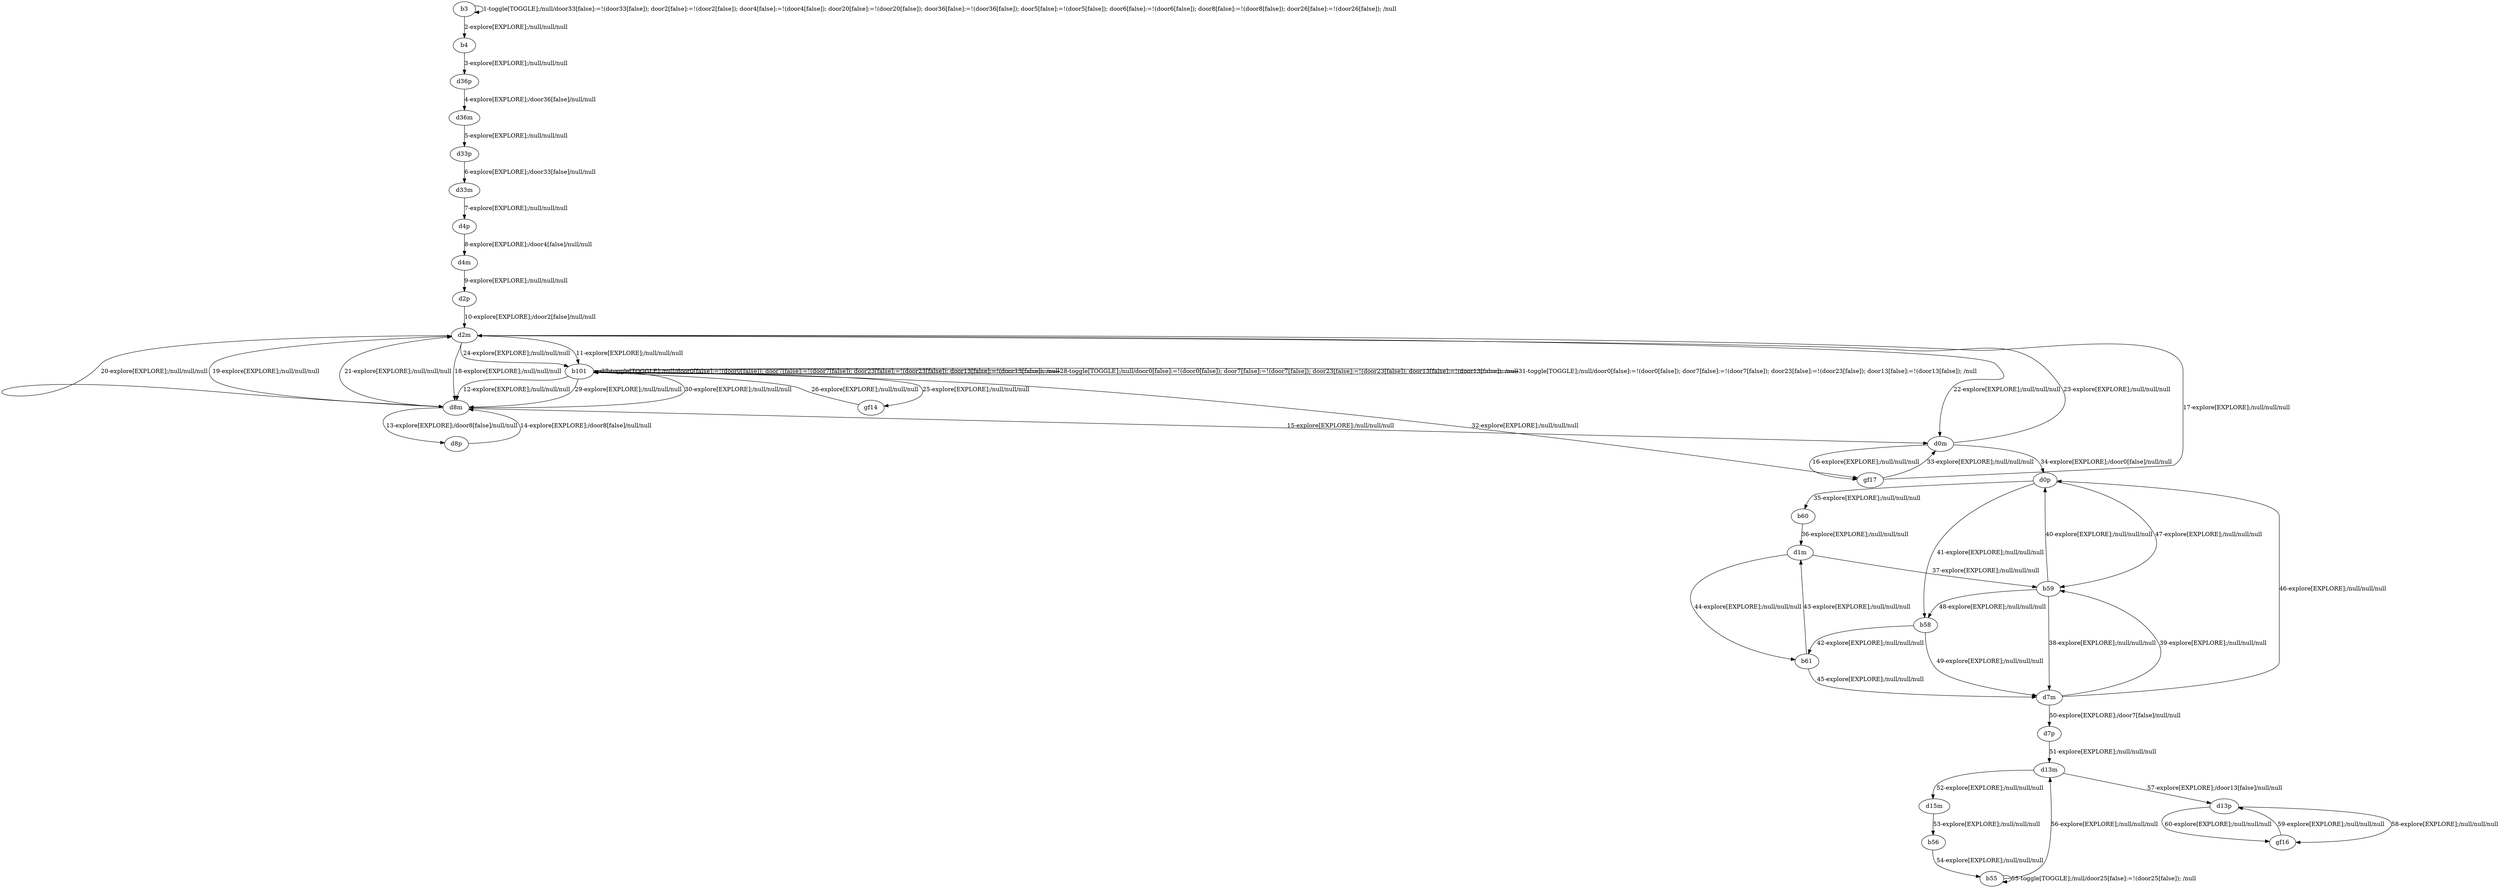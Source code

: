 # Total number of goals covered by this test: 1
# gf16 --> d13p

digraph g {
"b3" -> "b3" [label = "1-toggle[TOGGLE];/null/door33[false]:=!(door33[false]); door2[false]:=!(door2[false]); door4[false]:=!(door4[false]); door20[false]:=!(door20[false]); door36[false]:=!(door36[false]); door5[false]:=!(door5[false]); door6[false]:=!(door6[false]); door8[false]:=!(door8[false]); door26[false]:=!(door26[false]); /null"];
"b3" -> "b4" [label = "2-explore[EXPLORE];/null/null/null"];
"b4" -> "d36p" [label = "3-explore[EXPLORE];/null/null/null"];
"d36p" -> "d36m" [label = "4-explore[EXPLORE];/door36[false]/null/null"];
"d36m" -> "d33p" [label = "5-explore[EXPLORE];/null/null/null"];
"d33p" -> "d33m" [label = "6-explore[EXPLORE];/door33[false]/null/null"];
"d33m" -> "d4p" [label = "7-explore[EXPLORE];/null/null/null"];
"d4p" -> "d4m" [label = "8-explore[EXPLORE];/door4[false]/null/null"];
"d4m" -> "d2p" [label = "9-explore[EXPLORE];/null/null/null"];
"d2p" -> "d2m" [label = "10-explore[EXPLORE];/door2[false]/null/null"];
"d2m" -> "b101" [label = "11-explore[EXPLORE];/null/null/null"];
"b101" -> "d8m" [label = "12-explore[EXPLORE];/null/null/null"];
"d8m" -> "d8p" [label = "13-explore[EXPLORE];/door8[false]/null/null"];
"d8p" -> "d8m" [label = "14-explore[EXPLORE];/door8[false]/null/null"];
"d8m" -> "d0m" [label = "15-explore[EXPLORE];/null/null/null"];
"d0m" -> "gf17" [label = "16-explore[EXPLORE];/null/null/null"];
"gf17" -> "d2m" [label = "17-explore[EXPLORE];/null/null/null"];
"d2m" -> "d8m" [label = "18-explore[EXPLORE];/null/null/null"];
"d8m" -> "d2m" [label = "19-explore[EXPLORE];/null/null/null"];
"d2m" -> "d8m" [label = "20-explore[EXPLORE];/null/null/null"];
"d8m" -> "d2m" [label = "21-explore[EXPLORE];/null/null/null"];
"d2m" -> "d0m" [label = "22-explore[EXPLORE];/null/null/null"];
"d0m" -> "d2m" [label = "23-explore[EXPLORE];/null/null/null"];
"d2m" -> "b101" [label = "24-explore[EXPLORE];/null/null/null"];
"b101" -> "gf14" [label = "25-explore[EXPLORE];/null/null/null"];
"gf14" -> "b101" [label = "26-explore[EXPLORE];/null/null/null"];
"b101" -> "b101" [label = "27-toggle[TOGGLE];/null/door0[false]:=!(door0[false]); door7[false]:=!(door7[false]); door23[false]:=!(door23[false]); door13[false]:=!(door13[false]); /null"];
"b101" -> "b101" [label = "28-toggle[TOGGLE];/null/door0[false]:=!(door0[false]); door7[false]:=!(door7[false]); door23[false]:=!(door23[false]); door13[false]:=!(door13[false]); /null"];
"b101" -> "d8m" [label = "29-explore[EXPLORE];/null/null/null"];
"d8m" -> "b101" [label = "30-explore[EXPLORE];/null/null/null"];
"b101" -> "b101" [label = "31-toggle[TOGGLE];/null/door0[false]:=!(door0[false]); door7[false]:=!(door7[false]); door23[false]:=!(door23[false]); door13[false]:=!(door13[false]); /null"];
"b101" -> "gf17" [label = "32-explore[EXPLORE];/null/null/null"];
"gf17" -> "d0m" [label = "33-explore[EXPLORE];/null/null/null"];
"d0m" -> "d0p" [label = "34-explore[EXPLORE];/door0[false]/null/null"];
"d0p" -> "b60" [label = "35-explore[EXPLORE];/null/null/null"];
"b60" -> "d1m" [label = "36-explore[EXPLORE];/null/null/null"];
"d1m" -> "b59" [label = "37-explore[EXPLORE];/null/null/null"];
"b59" -> "d7m" [label = "38-explore[EXPLORE];/null/null/null"];
"d7m" -> "b59" [label = "39-explore[EXPLORE];/null/null/null"];
"b59" -> "d0p" [label = "40-explore[EXPLORE];/null/null/null"];
"d0p" -> "b58" [label = "41-explore[EXPLORE];/null/null/null"];
"b58" -> "b61" [label = "42-explore[EXPLORE];/null/null/null"];
"b61" -> "d1m" [label = "43-explore[EXPLORE];/null/null/null"];
"d1m" -> "b61" [label = "44-explore[EXPLORE];/null/null/null"];
"b61" -> "d7m" [label = "45-explore[EXPLORE];/null/null/null"];
"d7m" -> "d0p" [label = "46-explore[EXPLORE];/null/null/null"];
"d0p" -> "b59" [label = "47-explore[EXPLORE];/null/null/null"];
"b59" -> "b58" [label = "48-explore[EXPLORE];/null/null/null"];
"b58" -> "d7m" [label = "49-explore[EXPLORE];/null/null/null"];
"d7m" -> "d7p" [label = "50-explore[EXPLORE];/door7[false]/null/null"];
"d7p" -> "d13m" [label = "51-explore[EXPLORE];/null/null/null"];
"d13m" -> "d15m" [label = "52-explore[EXPLORE];/null/null/null"];
"d15m" -> "b56" [label = "53-explore[EXPLORE];/null/null/null"];
"b56" -> "b55" [label = "54-explore[EXPLORE];/null/null/null"];
"b55" -> "b55" [label = "55-toggle[TOGGLE];/null/door25[false]:=!(door25[false]); /null"];
"b55" -> "d13m" [label = "56-explore[EXPLORE];/null/null/null"];
"d13m" -> "d13p" [label = "57-explore[EXPLORE];/door13[false]/null/null"];
"d13p" -> "gf16" [label = "58-explore[EXPLORE];/null/null/null"];
"gf16" -> "d13p" [label = "59-explore[EXPLORE];/null/null/null"];
"d13p" -> "gf16" [label = "60-explore[EXPLORE];/null/null/null"];
}